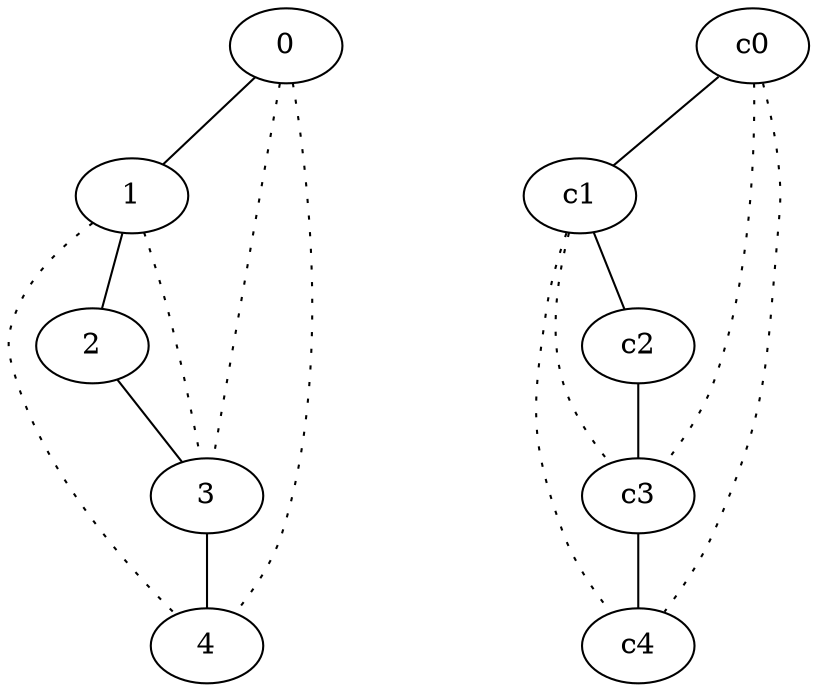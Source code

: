 graph {
a0[label=0];
a1[label=1];
a2[label=2];
a3[label=3];
a4[label=4];
a0 -- a1;
a0 -- a3 [style=dotted];
a0 -- a4 [style=dotted];
a1 -- a2;
a1 -- a3 [style=dotted];
a1 -- a4 [style=dotted];
a2 -- a3;
a3 -- a4;
c0 -- c1;
c0 -- c3 [style=dotted];
c0 -- c4 [style=dotted];
c1 -- c2;
c1 -- c3 [style=dotted];
c1 -- c4 [style=dotted];
c2 -- c3;
c3 -- c4;
}
